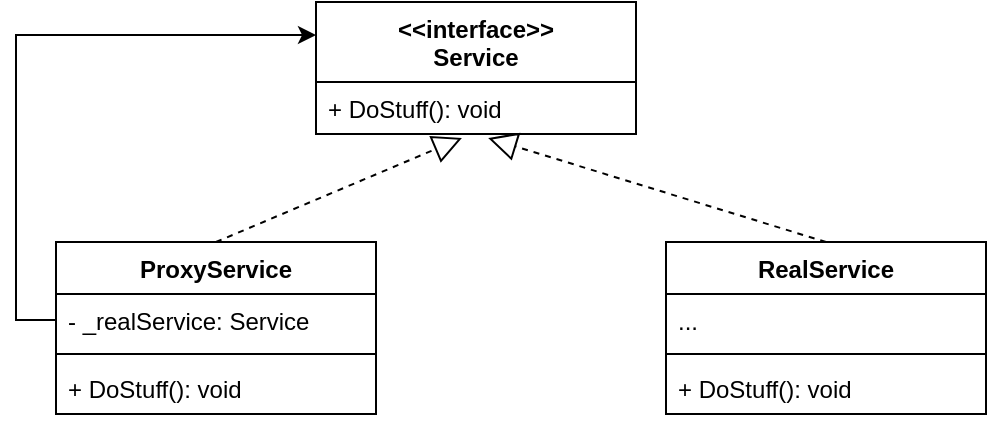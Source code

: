 <mxfile version="13.3.1" type="device"><diagram id="gK3mr5qhQ1Jow2XCCAUQ" name="Page-1"><mxGraphModel dx="1422" dy="816" grid="1" gridSize="10" guides="1" tooltips="1" connect="1" arrows="1" fold="1" page="1" pageScale="1" pageWidth="850" pageHeight="1100" math="0" shadow="0"><root><mxCell id="0"/><mxCell id="1" parent="0"/><mxCell id="k5pcv1qUy2EOhf_i2a8i-1" value="&lt;&lt;interface&gt;&gt;&#10;Service" style="swimlane;fontStyle=1;align=center;verticalAlign=top;childLayout=stackLayout;horizontal=1;startSize=40;horizontalStack=0;resizeParent=1;resizeParentMax=0;resizeLast=0;collapsible=1;marginBottom=0;" vertex="1" parent="1"><mxGeometry x="250" y="110" width="160" height="66" as="geometry"/></mxCell><mxCell id="k5pcv1qUy2EOhf_i2a8i-4" value="+ DoStuff(): void" style="text;strokeColor=none;fillColor=none;align=left;verticalAlign=top;spacingLeft=4;spacingRight=4;overflow=hidden;rotatable=0;points=[[0,0.5],[1,0.5]];portConstraint=eastwest;" vertex="1" parent="k5pcv1qUy2EOhf_i2a8i-1"><mxGeometry y="40" width="160" height="26" as="geometry"/></mxCell><mxCell id="k5pcv1qUy2EOhf_i2a8i-5" value="ProxyService" style="swimlane;fontStyle=1;align=center;verticalAlign=top;childLayout=stackLayout;horizontal=1;startSize=26;horizontalStack=0;resizeParent=1;resizeParentMax=0;resizeLast=0;collapsible=1;marginBottom=0;" vertex="1" parent="1"><mxGeometry x="120" y="230" width="160" height="86" as="geometry"/></mxCell><mxCell id="k5pcv1qUy2EOhf_i2a8i-6" value="- _realService: Service" style="text;strokeColor=none;fillColor=none;align=left;verticalAlign=top;spacingLeft=4;spacingRight=4;overflow=hidden;rotatable=0;points=[[0,0.5],[1,0.5]];portConstraint=eastwest;" vertex="1" parent="k5pcv1qUy2EOhf_i2a8i-5"><mxGeometry y="26" width="160" height="26" as="geometry"/></mxCell><mxCell id="k5pcv1qUy2EOhf_i2a8i-7" value="" style="line;strokeWidth=1;fillColor=none;align=left;verticalAlign=middle;spacingTop=-1;spacingLeft=3;spacingRight=3;rotatable=0;labelPosition=right;points=[];portConstraint=eastwest;" vertex="1" parent="k5pcv1qUy2EOhf_i2a8i-5"><mxGeometry y="52" width="160" height="8" as="geometry"/></mxCell><mxCell id="k5pcv1qUy2EOhf_i2a8i-8" value="+ DoStuff(): void" style="text;strokeColor=none;fillColor=none;align=left;verticalAlign=top;spacingLeft=4;spacingRight=4;overflow=hidden;rotatable=0;points=[[0,0.5],[1,0.5]];portConstraint=eastwest;" vertex="1" parent="k5pcv1qUy2EOhf_i2a8i-5"><mxGeometry y="60" width="160" height="26" as="geometry"/></mxCell><mxCell id="k5pcv1qUy2EOhf_i2a8i-9" value="" style="endArrow=block;dashed=1;endFill=0;endSize=12;html=1;exitX=0.5;exitY=0;exitDx=0;exitDy=0;entryX=0.456;entryY=1.077;entryDx=0;entryDy=0;entryPerimeter=0;" edge="1" parent="1" source="k5pcv1qUy2EOhf_i2a8i-5" target="k5pcv1qUy2EOhf_i2a8i-4"><mxGeometry width="160" relative="1" as="geometry"><mxPoint x="340" y="420" as="sourcePoint"/><mxPoint x="500" y="420" as="targetPoint"/></mxGeometry></mxCell><mxCell id="k5pcv1qUy2EOhf_i2a8i-10" style="edgeStyle=orthogonalEdgeStyle;rounded=0;orthogonalLoop=1;jettySize=auto;html=1;exitX=0;exitY=0.5;exitDx=0;exitDy=0;entryX=0;entryY=0.25;entryDx=0;entryDy=0;" edge="1" parent="1" source="k5pcv1qUy2EOhf_i2a8i-6" target="k5pcv1qUy2EOhf_i2a8i-1"><mxGeometry relative="1" as="geometry"/></mxCell><mxCell id="k5pcv1qUy2EOhf_i2a8i-19" value="RealService" style="swimlane;fontStyle=1;align=center;verticalAlign=top;childLayout=stackLayout;horizontal=1;startSize=26;horizontalStack=0;resizeParent=1;resizeParentMax=0;resizeLast=0;collapsible=1;marginBottom=0;" vertex="1" parent="1"><mxGeometry x="425" y="230" width="160" height="86" as="geometry"/></mxCell><mxCell id="k5pcv1qUy2EOhf_i2a8i-20" value="..." style="text;strokeColor=none;fillColor=none;align=left;verticalAlign=top;spacingLeft=4;spacingRight=4;overflow=hidden;rotatable=0;points=[[0,0.5],[1,0.5]];portConstraint=eastwest;" vertex="1" parent="k5pcv1qUy2EOhf_i2a8i-19"><mxGeometry y="26" width="160" height="26" as="geometry"/></mxCell><mxCell id="k5pcv1qUy2EOhf_i2a8i-21" value="" style="line;strokeWidth=1;fillColor=none;align=left;verticalAlign=middle;spacingTop=-1;spacingLeft=3;spacingRight=3;rotatable=0;labelPosition=right;points=[];portConstraint=eastwest;" vertex="1" parent="k5pcv1qUy2EOhf_i2a8i-19"><mxGeometry y="52" width="160" height="8" as="geometry"/></mxCell><mxCell id="k5pcv1qUy2EOhf_i2a8i-22" value="+ DoStuff(): void" style="text;strokeColor=none;fillColor=none;align=left;verticalAlign=top;spacingLeft=4;spacingRight=4;overflow=hidden;rotatable=0;points=[[0,0.5],[1,0.5]];portConstraint=eastwest;" vertex="1" parent="k5pcv1qUy2EOhf_i2a8i-19"><mxGeometry y="60" width="160" height="26" as="geometry"/></mxCell><mxCell id="k5pcv1qUy2EOhf_i2a8i-23" value="" style="endArrow=block;dashed=1;endFill=0;endSize=12;html=1;exitX=0.5;exitY=0;exitDx=0;exitDy=0;entryX=0.538;entryY=1.077;entryDx=0;entryDy=0;entryPerimeter=0;" edge="1" parent="1" source="k5pcv1qUy2EOhf_i2a8i-19" target="k5pcv1qUy2EOhf_i2a8i-4"><mxGeometry width="160" relative="1" as="geometry"><mxPoint x="210" y="240" as="sourcePoint"/><mxPoint x="332.96" y="188.002" as="targetPoint"/></mxGeometry></mxCell></root></mxGraphModel></diagram></mxfile>